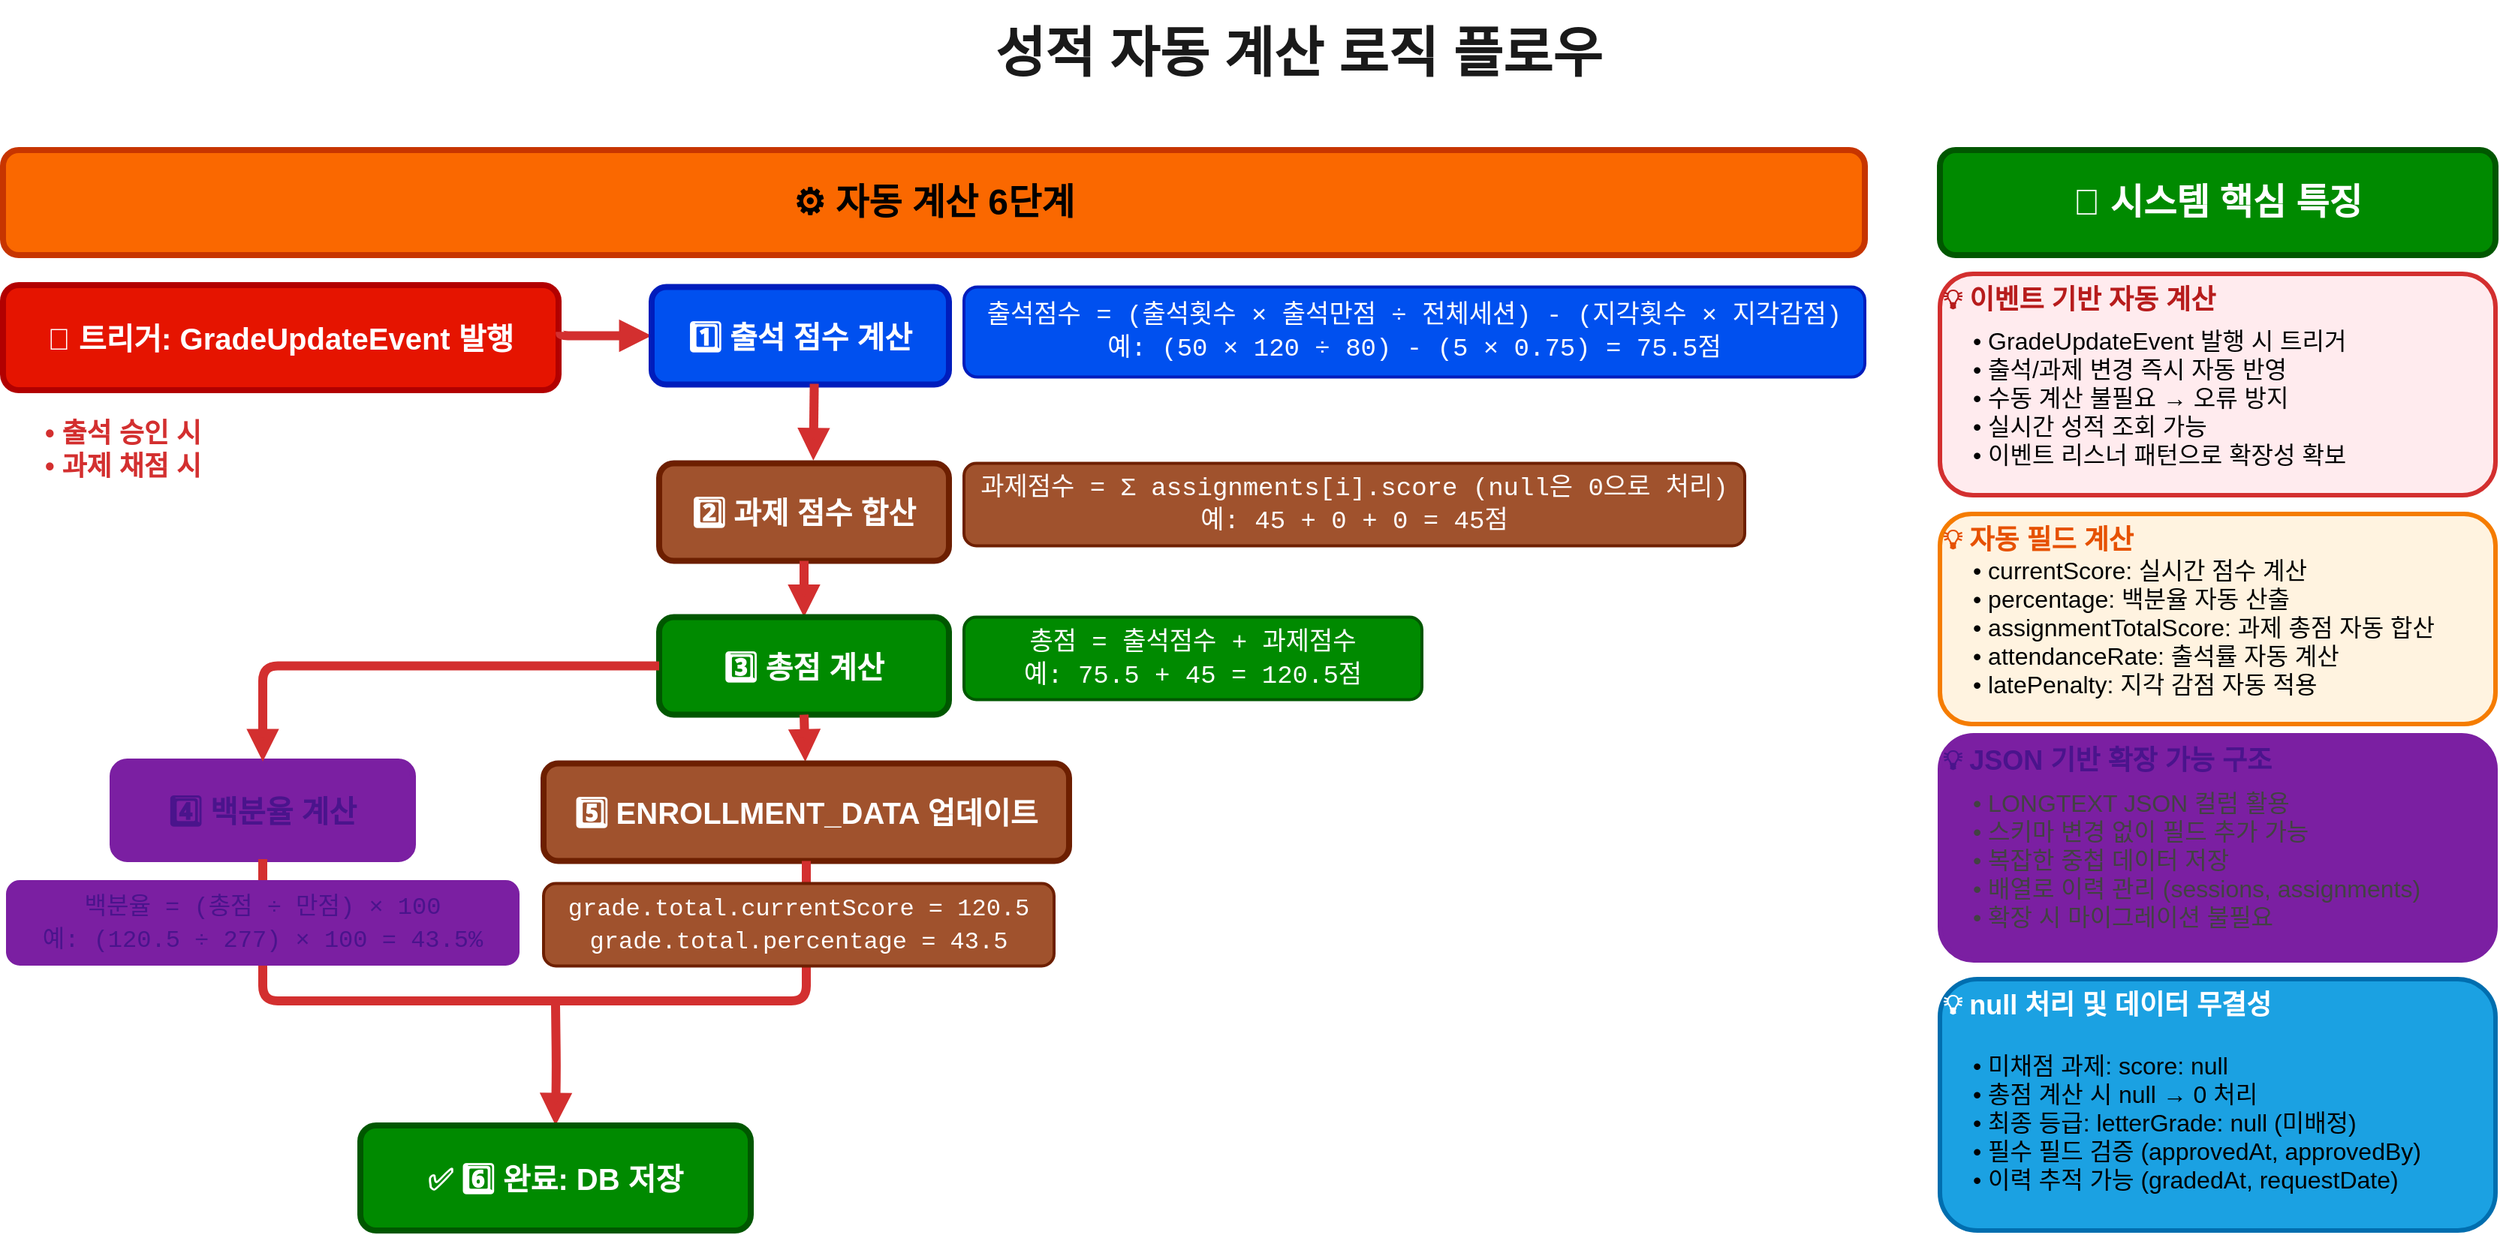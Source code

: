 <mxfile version="28.2.8">
  <diagram name="성적 자동 계산 플로우" id="grade-flow">
    <mxGraphModel dx="3957" dy="1110" grid="1" gridSize="10" guides="1" tooltips="1" connect="1" arrows="1" fold="1" page="1" pageScale="1" pageWidth="1920" pageHeight="1080" background="light-dark(#FFFFFF,#FFFFFF)" math="0" shadow="0">
      <root>
        <mxCell id="0" />
        <mxCell id="1" parent="0" />
        <mxCell id="title" value="성적 자동 계산 로직 플로우" style="text;html=1;strokeColor=none;fillColor=none;align=center;verticalAlign=middle;whiteSpace=wrap;rounded=0;fontSize=36;fontStyle=1;fontColor=light-dark(#1A1A1A,#000000);" parent="1" vertex="1">
          <mxGeometry x="-1557" y="40" width="1040" height="70" as="geometry" />
        </mxCell>
        <mxCell id="left-title" value="⚙️ 자동 계산 6단계" style="rounded=1;whiteSpace=wrap;html=1;fillColor=#fa6800;strokeColor=#C73500;strokeWidth=4;fontSize=24;fontColor=#000000;fontStyle=1;" parent="1" vertex="1">
          <mxGeometry x="-1900" y="140" width="1240" height="70" as="geometry" />
        </mxCell>
        <mxCell id="trigger" value="🔔 트리거: GradeUpdateEvent 발행" style="rounded=1;whiteSpace=wrap;html=1;fillColor=#e51400;strokeColor=#B20000;strokeWidth=4;fontSize=20;fontColor=#ffffff;fontStyle=1;" parent="1" vertex="1">
          <mxGeometry x="-1900" y="230" width="370" height="70" as="geometry" />
        </mxCell>
        <mxCell id="trigger-detail" value="• 출석 승인 시&lt;div&gt;• 과제 채점 시&lt;/div&gt;" style="text;html=1;strokeColor=none;fillColor=none;align=center;verticalAlign=middle;whiteSpace=wrap;rounded=0;fontSize=18;fontColor=#D32F2F;fontStyle=1;" parent="1" vertex="1">
          <mxGeometry x="-1900" y="320" width="160" height="40" as="geometry" />
        </mxCell>
        <mxCell id="arrow1" value="" style="endArrow=block;html=1;strokeWidth=6;strokeColor=#D32F2F;endFill=1;exitX=1.003;exitY=0.445;exitDx=0;exitDy=0;edgeStyle=orthogonalEdgeStyle;entryX=0;entryY=0.5;entryDx=0;entryDy=0;exitPerimeter=0;" parent="1" source="trigger" target="step1" edge="1">
          <mxGeometry width="50" height="50" relative="1" as="geometry">
            <mxPoint x="-1540" y="262.5" as="sourcePoint" />
            <mxPoint x="-1500" y="337.5" as="targetPoint" />
            <Array as="points">
              <mxPoint x="-1529" y="263" />
            </Array>
          </mxGeometry>
        </mxCell>
        <mxCell id="step1" value="1️⃣ 출석 점수 계산" style="rounded=1;whiteSpace=wrap;html=1;fillColor=#0050ef;strokeColor=#001DBC;strokeWidth=4;fontSize=20;fontColor=#ffffff;fontStyle=1;" parent="1" vertex="1">
          <mxGeometry x="-1468" y="231.25" width="198" height="65" as="geometry" />
        </mxCell>
        <mxCell id="step1-formula" value="&lt;font face=&quot;Courier New&quot;&gt;출석점수 = (출석횟수 × 출석만점 ÷ 전체세션) - (지각횟수 × 지각감점)&lt;br&gt;예: (50 × 120 ÷ 80) - (5 × 0.75) = 75.5점&lt;/font&gt;" style="rounded=1;whiteSpace=wrap;html=1;fillColor=#0050ef;strokeColor=#001DBC;strokeWidth=2;fontSize=17;fontColor=#ffffff;align=center;" parent="1" vertex="1">
          <mxGeometry x="-1260" y="231.25" width="600" height="60" as="geometry" />
        </mxCell>
        <mxCell id="arrow2" value="" style="endArrow=block;html=1;strokeWidth=6;strokeColor=#D32F2F;endFill=1;exitX=0.547;exitY=0.992;exitDx=0;exitDy=0;exitPerimeter=0;entryX=0.532;entryY=-0.029;entryDx=0;entryDy=0;entryPerimeter=0;" parent="1" source="step1" target="step2" edge="1">
          <mxGeometry width="50" height="50" relative="1" as="geometry">
            <mxPoint x="-1348" y="408.75" as="sourcePoint" />
            <mxPoint x="-1348" y="458.75" as="targetPoint" />
          </mxGeometry>
        </mxCell>
        <mxCell id="step2" value="2️⃣ 과제 점수 합산" style="rounded=1;whiteSpace=wrap;html=1;fillColor=#a0522d;strokeColor=#6D1F00;strokeWidth=4;fontSize=20;fontColor=#ffffff;fontStyle=1;" parent="1" vertex="1">
          <mxGeometry x="-1463" y="348.75" width="193" height="65" as="geometry" />
        </mxCell>
        <mxCell id="step2-formula" value="&lt;font face=&quot;Courier New&quot;&gt;과제점수 = Σ assignments[i].score (null은 0으로 처리)&lt;br&gt;예: 45 + 0 + 0 = 45점&lt;/font&gt;" style="rounded=1;whiteSpace=wrap;html=1;fillColor=#a0522d;strokeColor=#6D1F00;strokeWidth=2;fontSize=17;fontColor=#ffffff;align=center;" parent="1" vertex="1">
          <mxGeometry x="-1260" y="348.75" width="520" height="55" as="geometry" />
        </mxCell>
        <mxCell id="arrow3" value="" style="endArrow=block;html=1;strokeWidth=6;strokeColor=#D32F2F;endFill=1;exitX=0.5;exitY=1;exitDx=0;exitDy=0;entryX=0.5;entryY=0;entryDx=0;entryDy=0;" parent="1" source="step2" target="step3" edge="1">
          <mxGeometry width="50" height="50" relative="1" as="geometry">
            <mxPoint x="-1528" y="458.75" as="sourcePoint" />
            <mxPoint x="-1798" y="678.75" as="targetPoint" />
          </mxGeometry>
        </mxCell>
        <mxCell id="step3" value="3️⃣ 총점 계산" style="rounded=1;whiteSpace=wrap;html=1;fillColor=#008a00;strokeColor=#005700;strokeWidth=4;fontSize=20;fontColor=#ffffff;fontStyle=1;" parent="1" vertex="1">
          <mxGeometry x="-1463" y="451.25" width="193" height="65" as="geometry" />
        </mxCell>
        <mxCell id="step3-formula" value="&lt;font face=&quot;Courier New&quot;&gt;총점 = 출석점수 + 과제점수&lt;br&gt;예: 75.5 + 45 = 120.5점&lt;/font&gt;" style="rounded=1;whiteSpace=wrap;html=1;fillColor=#008a00;strokeColor=#005700;strokeWidth=2;fontSize=17;fontColor=#ffffff;align=center;" parent="1" vertex="1">
          <mxGeometry x="-1260" y="451.25" width="305" height="55" as="geometry" />
        </mxCell>
        <mxCell id="arrow4" value="" style="endArrow=block;html=1;strokeWidth=6;strokeColor=#D32F2F;endFill=1;entryX=0.498;entryY=-0.018;entryDx=0;entryDy=0;entryPerimeter=0;exitX=0.5;exitY=1;exitDx=0;exitDy=0;" parent="1" source="step3" target="step5" edge="1">
          <mxGeometry width="50" height="50" relative="1" as="geometry">
            <mxPoint x="-1366" y="520" as="sourcePoint" />
            <mxPoint x="-1248" y="891.25" as="targetPoint" />
          </mxGeometry>
        </mxCell>
        <mxCell id="step4" value="4️⃣ 백분율 계산" style="rounded=1;whiteSpace=wrap;html=1;fillColor=light-dark(#7B1FA2,#B728EE);strokeColor=#7B1FA2;strokeWidth=4;fontSize=20;fontColor=#4A148C;fontStyle=1;" parent="1" vertex="1">
          <mxGeometry x="-1827" y="547.5" width="200" height="65" as="geometry" />
        </mxCell>
        <mxCell id="arrow5" value="" style="endArrow=block;html=1;strokeWidth=6;strokeColor=#D32F2F;endFill=1;entryX=0.5;entryY=0;entryDx=0;entryDy=0;edgeStyle=orthogonalEdgeStyle;" parent="1" target="complete" edge="1">
          <mxGeometry width="50" height="50" relative="1" as="geometry">
            <mxPoint x="-1532" y="710" as="sourcePoint" />
            <mxPoint x="-1557" y="780" as="targetPoint" />
            <Array as="points" />
          </mxGeometry>
        </mxCell>
        <mxCell id="step5" value="5️⃣ ENROLLMENT_DATA 업데이트" style="rounded=1;whiteSpace=wrap;html=1;fillColor=#a0522d;strokeColor=#6D1F00;strokeWidth=4;fontSize=20;fontColor=#ffffff;fontStyle=1;" parent="1" vertex="1">
          <mxGeometry x="-1540" y="548.75" width="350" height="65" as="geometry" />
        </mxCell>
        <mxCell id="arrow6-1" value="" style="endArrow=none;html=1;strokeWidth=6;strokeColor=#D32F2F;endFill=0;exitX=0.5;exitY=1;exitDx=0;exitDy=0;entryX=0.5;entryY=1;entryDx=0;entryDy=0;edgeStyle=orthogonalEdgeStyle;" parent="1" source="step4" target="step5" edge="1">
          <mxGeometry width="50" height="50" relative="1" as="geometry">
            <mxPoint x="-1722" y="707.5" as="sourcePoint" />
            <mxPoint x="-1302" y="707.5" as="targetPoint" />
            <Array as="points">
              <mxPoint x="-1727" y="707" />
              <mxPoint x="-1365" y="707" />
            </Array>
          </mxGeometry>
        </mxCell>
        <mxCell id="arrow6-2" value="" style="endArrow=block;html=1;strokeWidth=6;strokeColor=#D32F2F;endFill=1;exitX=0;exitY=0.5;exitDx=0;exitDy=0;entryX=0.5;entryY=0;entryDx=0;entryDy=0;edgeStyle=orthogonalEdgeStyle;" parent="1" source="step3" target="step4" edge="1">
          <mxGeometry width="50" height="50" relative="1" as="geometry">
            <mxPoint x="-1719.52" y="362.5" as="sourcePoint" />
            <mxPoint x="-1582.02" y="552.5" as="targetPoint" />
          </mxGeometry>
        </mxCell>
        <mxCell id="complete" value="✅ 6️⃣ 완료: DB 저장" style="rounded=1;whiteSpace=wrap;html=1;fillColor=#008a00;strokeColor=#005700;strokeWidth=4;fontSize=20;fontColor=#ffffff;fontStyle=1;" parent="1" vertex="1">
          <mxGeometry x="-1662" y="790" width="260" height="70" as="geometry" />
        </mxCell>
        <mxCell id="features-title" value="🎯 시스템 핵심 특징" style="rounded=1;whiteSpace=wrap;html=1;fillColor=#008a00;strokeColor=#005700;strokeWidth=4;fontSize=24;fontColor=#ffffff;fontStyle=1;" parent="1" vertex="1">
          <mxGeometry x="-610" y="140" width="370" height="70" as="geometry" />
        </mxCell>
        <mxCell id="feature-box1" value="💡 이벤트 기반 자동 계산" style="rounded=1;whiteSpace=wrap;html=1;fillColor=light-dark(#FFEBEE,#FFB366);strokeColor=#D32F2F;strokeWidth=3;fontSize=18;fontColor=light-dark(#B71C1C,#A46666);fontStyle=1;align=left;verticalAlign=top;" parent="1" vertex="1">
          <mxGeometry x="-610" y="222.5" width="370" height="147.5" as="geometry" />
        </mxCell>
        <mxCell id="feature1" value="&lt;font style=&quot;color: light-dark(rgb(0, 0, 0), rgb(0, 0, 0));&quot;&gt;• GradeUpdateEvent 발행 시 트리거&lt;br&gt;• 출석/과제 변경 즉시 자동 반영&lt;br&gt;• 수동 계산 불필요 → 오류 방지&lt;br&gt;• 실시간 성적 조회 가능&lt;br&gt;• 이벤트 리스너 패턴으로 확장성 확보&lt;/font&gt;" style="text;html=1;strokeColor=none;fillColor=none;align=left;verticalAlign=middle;whiteSpace=wrap;rounded=0;fontSize=16;fontColor=#424242;" parent="1" vertex="1">
          <mxGeometry x="-590" y="240" width="280" height="130" as="geometry" />
        </mxCell>
        <mxCell id="feature-box2" value="💡 JSON 기반 확장 가능 구조" style="rounded=1;whiteSpace=wrap;html=1;fillColor=light-dark(#7B1FA2,#7B1FA2);strokeColor=light-dark(#7B1FA2,#B728EE);strokeWidth=3;fontSize=18;fontColor=#4A148C;fontStyle=1;align=left;verticalAlign=top;" parent="1" vertex="1">
          <mxGeometry x="-610" y="530" width="370" height="150" as="geometry" />
        </mxCell>
        <mxCell id="feature2" value="• LONGTEXT JSON 컬럼 활용&lt;br&gt;• 스키마 변경 없이 필드 추가 가능&lt;br&gt;• 복잡한 중첩 데이터 저장&lt;br&gt;• 배열로 이력 관리 (sessions, assignments)&lt;br&gt;• 확장 시 마이그레이션 불필요" style="text;html=1;strokeColor=none;fillColor=none;align=left;verticalAlign=middle;whiteSpace=wrap;rounded=0;fontSize=16;fontColor=#424242;" parent="1" vertex="1">
          <mxGeometry x="-590" y="547.5" width="310" height="130" as="geometry" />
        </mxCell>
        <mxCell id="feature-box3" value="💡 자동 필드 계산" style="rounded=1;whiteSpace=wrap;html=1;fillColor=light-dark(#FFF3E0,#6F4E1B);strokeColor=#F57C00;strokeWidth=3;fontSize=18;fontColor=#E65100;fontStyle=1;align=left;verticalAlign=top;" parent="1" vertex="1">
          <mxGeometry x="-610" y="382.5" width="370" height="140" as="geometry" />
        </mxCell>
        <mxCell id="feature3" value="&lt;font style=&quot;color: light-dark(rgb(0, 0, 0), rgb(255, 255, 255));&quot;&gt;• currentScore: 실시간 점수 계산&lt;br&gt;• percentage: 백분율 자동 산출&lt;br&gt;• assignmentTotalScore: 과제 총점 자동 합산&lt;br&gt;• attendanceRate: 출석률 자동 계산&lt;br&gt;• latePenalty: 지각 감점 자동 적용&lt;/font&gt;" style="text;html=1;strokeColor=none;fillColor=none;align=left;verticalAlign=middle;whiteSpace=wrap;rounded=0;fontSize=16;fontColor=#424242;" parent="1" vertex="1">
          <mxGeometry x="-590" y="392.5" width="320" height="130" as="geometry" />
        </mxCell>
        <mxCell id="feature-box4" value="💡 null 처리 및 데이터 무결성" style="rounded=1;whiteSpace=wrap;html=1;fillColor=#1ba1e2;strokeColor=#006EAF;strokeWidth=3;fontSize=18;fontColor=#ffffff;fontStyle=1;align=left;verticalAlign=top;" parent="1" vertex="1">
          <mxGeometry x="-610" y="692.5" width="370" height="167.5" as="geometry" />
        </mxCell>
        <mxCell id="feature4" value="&lt;font style=&quot;color: light-dark(rgb(0, 0, 0), rgb(0, 0, 0));&quot;&gt;• 미채점 과제: score: null&lt;br&gt;• 총점 계산 시 null → 0 처리&lt;br&gt;• 최종 등급: letterGrade: null (미배정)&lt;br&gt;• 필수 필드 검증 (approvedAt, approvedBy)&lt;br&gt;• 이력 추적 가능 (gradedAt, requestDate)&lt;/font&gt;" style="text;html=1;strokeColor=none;fillColor=none;align=left;verticalAlign=middle;whiteSpace=wrap;rounded=0;fontSize=16;fontColor=#424242;" parent="1" vertex="1">
          <mxGeometry x="-590" y="722.5" width="310" height="130" as="geometry" />
        </mxCell>
        <mxCell id="step4-formula" value="&lt;font face=&quot;Courier New&quot;&gt;백분율 = (총점 ÷ 만점) × 100&lt;br&gt;예: (120.5 ÷ 277) × 100 = 43.5%&lt;/font&gt;" style="rounded=1;whiteSpace=wrap;html=1;fillColor=light-dark(#7B1FA2,#B728EE);strokeColor=#7B1FA2;strokeWidth=2;fontSize=16;fontColor=#4A148C;align=center;" parent="1" vertex="1">
          <mxGeometry x="-1897" y="627.5" width="340" height="55" as="geometry" />
        </mxCell>
        <mxCell id="step5-formula" value="&lt;font face=&quot;Courier New&quot;&gt;grade.total.currentScore = 120.5&lt;br&gt;grade.total.percentage = 43.5&lt;/font&gt;" style="rounded=1;whiteSpace=wrap;html=1;fillColor=#a0522d;strokeColor=#6D1F00;strokeWidth=2;fontSize=16;fontColor=#ffffff;align=center;" parent="1" vertex="1">
          <mxGeometry x="-1540" y="628.75" width="340" height="55" as="geometry" />
        </mxCell>
      </root>
    </mxGraphModel>
  </diagram>
</mxfile>
